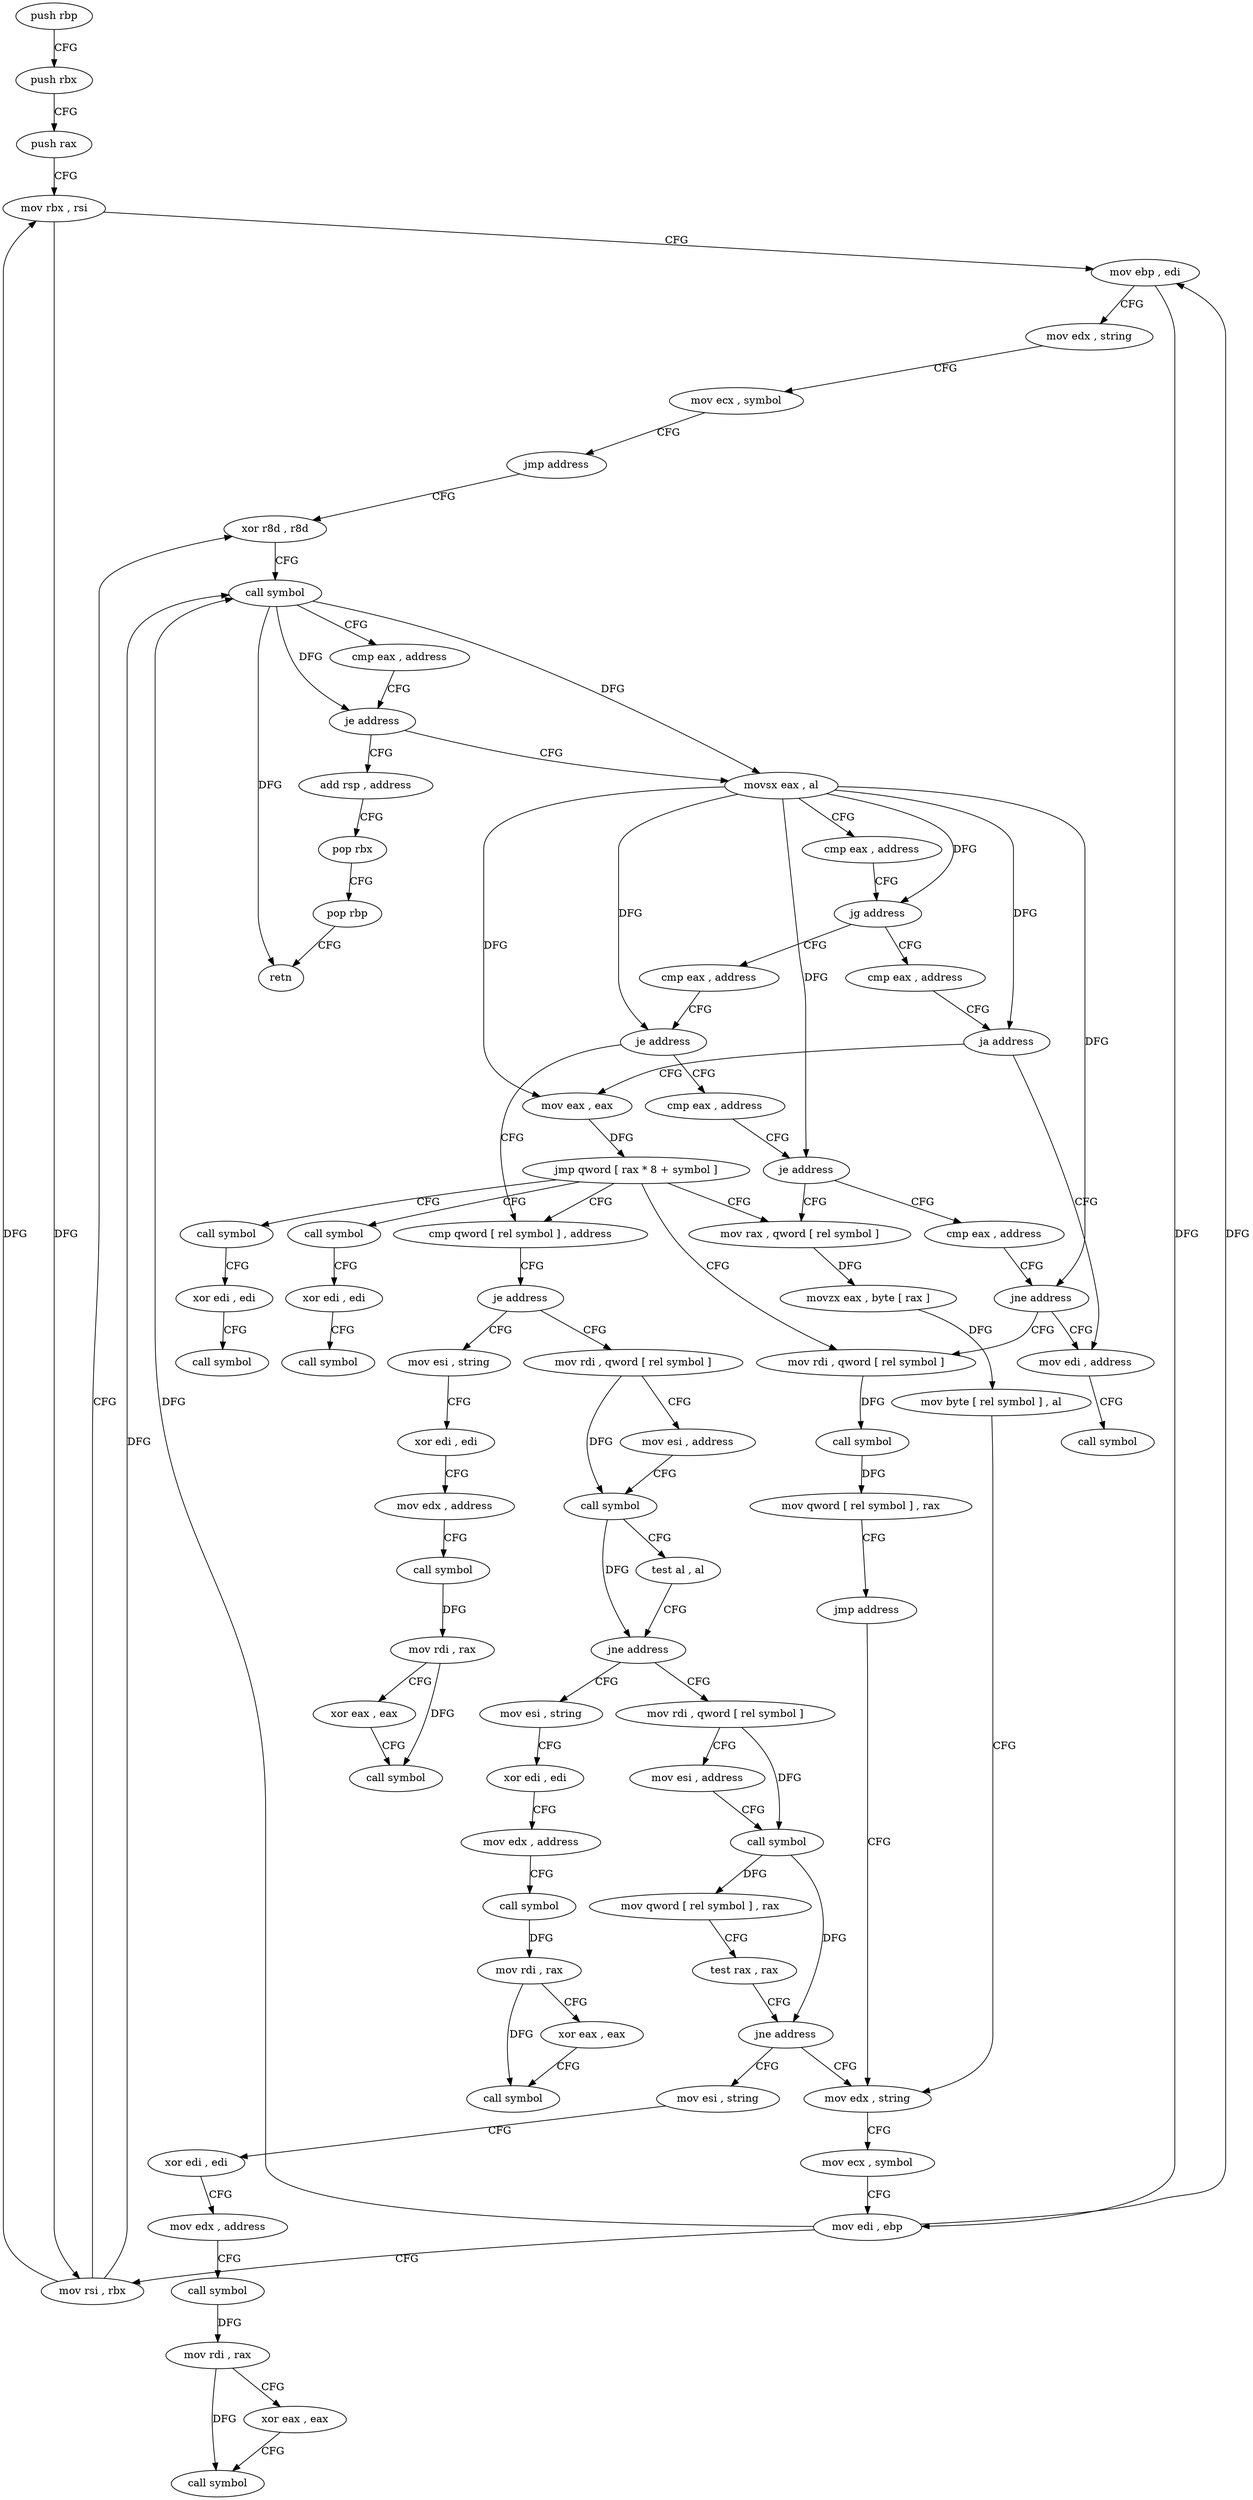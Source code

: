 digraph "func" {
"4216848" [label = "push rbp" ]
"4216849" [label = "push rbx" ]
"4216850" [label = "push rax" ]
"4216851" [label = "mov rbx , rsi" ]
"4216854" [label = "mov ebp , edi" ]
"4216856" [label = "mov edx , string" ]
"4216861" [label = "mov ecx , symbol" ]
"4216866" [label = "jmp address" ]
"4216911" [label = "xor r8d , r8d" ]
"4216914" [label = "call symbol" ]
"4216919" [label = "cmp eax , address" ]
"4216922" [label = "je address" ]
"4217158" [label = "add rsp , address" ]
"4216928" [label = "movsx eax , al" ]
"4217162" [label = "pop rbx" ]
"4217163" [label = "pop rbp" ]
"4217164" [label = "retn" ]
"4216931" [label = "cmp eax , address" ]
"4216934" [label = "jg address" ]
"4216960" [label = "cmp eax , address" ]
"4216936" [label = "cmp eax , address" ]
"4216963" [label = "je address" ]
"4217008" [label = "cmp qword [ rel symbol ] , address" ]
"4216965" [label = "cmp eax , address" ]
"4216939" [label = "ja address" ]
"4217189" [label = "mov edi , address" ]
"4216945" [label = "mov eax , eax" ]
"4217016" [label = "je address" ]
"4217045" [label = "mov rdi , qword [ rel symbol ]" ]
"4217018" [label = "mov esi , string" ]
"4216968" [label = "je address" ]
"4216880" [label = "mov rax , qword [ rel symbol ]" ]
"4216970" [label = "cmp eax , address" ]
"4217194" [label = "call symbol" ]
"4216947" [label = "jmp qword [ rax * 8 + symbol ]" ]
"4216979" [label = "mov rdi , qword [ rel symbol ]" ]
"4217165" [label = "call symbol" ]
"4217177" [label = "call symbol" ]
"4217052" [label = "mov esi , address" ]
"4217057" [label = "call symbol" ]
"4217062" [label = "test al , al" ]
"4217064" [label = "jne address" ]
"4217093" [label = "mov rdi , qword [ rel symbol ]" ]
"4217066" [label = "mov esi , string" ]
"4217023" [label = "xor edi , edi" ]
"4217025" [label = "mov edx , address" ]
"4217030" [label = "call symbol" ]
"4217035" [label = "mov rdi , rax" ]
"4217038" [label = "xor eax , eax" ]
"4217040" [label = "call symbol" ]
"4216887" [label = "movzx eax , byte [ rax ]" ]
"4216890" [label = "mov byte [ rel symbol ] , al" ]
"4216896" [label = "mov edx , string" ]
"4216973" [label = "jne address" ]
"4216986" [label = "call symbol" ]
"4216991" [label = "mov qword [ rel symbol ] , rax" ]
"4216998" [label = "jmp address" ]
"4217170" [label = "xor edi , edi" ]
"4217172" [label = "call symbol" ]
"4217182" [label = "xor edi , edi" ]
"4217184" [label = "call symbol" ]
"4217100" [label = "mov esi , address" ]
"4217105" [label = "call symbol" ]
"4217110" [label = "mov qword [ rel symbol ] , rax" ]
"4217117" [label = "test rax , rax" ]
"4217120" [label = "jne address" ]
"4217126" [label = "mov esi , string" ]
"4217071" [label = "xor edi , edi" ]
"4217073" [label = "mov edx , address" ]
"4217078" [label = "call symbol" ]
"4217083" [label = "mov rdi , rax" ]
"4217086" [label = "xor eax , eax" ]
"4217088" [label = "call symbol" ]
"4216901" [label = "mov ecx , symbol" ]
"4216906" [label = "mov edi , ebp" ]
"4216908" [label = "mov rsi , rbx" ]
"4217131" [label = "xor edi , edi" ]
"4217133" [label = "mov edx , address" ]
"4217138" [label = "call symbol" ]
"4217143" [label = "mov rdi , rax" ]
"4217146" [label = "xor eax , eax" ]
"4217148" [label = "call symbol" ]
"4216848" -> "4216849" [ label = "CFG" ]
"4216849" -> "4216850" [ label = "CFG" ]
"4216850" -> "4216851" [ label = "CFG" ]
"4216851" -> "4216854" [ label = "CFG" ]
"4216851" -> "4216908" [ label = "DFG" ]
"4216854" -> "4216856" [ label = "CFG" ]
"4216854" -> "4216906" [ label = "DFG" ]
"4216856" -> "4216861" [ label = "CFG" ]
"4216861" -> "4216866" [ label = "CFG" ]
"4216866" -> "4216911" [ label = "CFG" ]
"4216911" -> "4216914" [ label = "CFG" ]
"4216914" -> "4216919" [ label = "CFG" ]
"4216914" -> "4216922" [ label = "DFG" ]
"4216914" -> "4217164" [ label = "DFG" ]
"4216914" -> "4216928" [ label = "DFG" ]
"4216919" -> "4216922" [ label = "CFG" ]
"4216922" -> "4217158" [ label = "CFG" ]
"4216922" -> "4216928" [ label = "CFG" ]
"4217158" -> "4217162" [ label = "CFG" ]
"4216928" -> "4216931" [ label = "CFG" ]
"4216928" -> "4216934" [ label = "DFG" ]
"4216928" -> "4216963" [ label = "DFG" ]
"4216928" -> "4216939" [ label = "DFG" ]
"4216928" -> "4216968" [ label = "DFG" ]
"4216928" -> "4216945" [ label = "DFG" ]
"4216928" -> "4216973" [ label = "DFG" ]
"4217162" -> "4217163" [ label = "CFG" ]
"4217163" -> "4217164" [ label = "CFG" ]
"4216931" -> "4216934" [ label = "CFG" ]
"4216934" -> "4216960" [ label = "CFG" ]
"4216934" -> "4216936" [ label = "CFG" ]
"4216960" -> "4216963" [ label = "CFG" ]
"4216936" -> "4216939" [ label = "CFG" ]
"4216963" -> "4217008" [ label = "CFG" ]
"4216963" -> "4216965" [ label = "CFG" ]
"4217008" -> "4217016" [ label = "CFG" ]
"4216965" -> "4216968" [ label = "CFG" ]
"4216939" -> "4217189" [ label = "CFG" ]
"4216939" -> "4216945" [ label = "CFG" ]
"4217189" -> "4217194" [ label = "CFG" ]
"4216945" -> "4216947" [ label = "DFG" ]
"4217016" -> "4217045" [ label = "CFG" ]
"4217016" -> "4217018" [ label = "CFG" ]
"4217045" -> "4217052" [ label = "CFG" ]
"4217045" -> "4217057" [ label = "DFG" ]
"4217018" -> "4217023" [ label = "CFG" ]
"4216968" -> "4216880" [ label = "CFG" ]
"4216968" -> "4216970" [ label = "CFG" ]
"4216880" -> "4216887" [ label = "DFG" ]
"4216970" -> "4216973" [ label = "CFG" ]
"4216947" -> "4216880" [ label = "CFG" ]
"4216947" -> "4216979" [ label = "CFG" ]
"4216947" -> "4217008" [ label = "CFG" ]
"4216947" -> "4217165" [ label = "CFG" ]
"4216947" -> "4217177" [ label = "CFG" ]
"4216979" -> "4216986" [ label = "DFG" ]
"4217165" -> "4217170" [ label = "CFG" ]
"4217177" -> "4217182" [ label = "CFG" ]
"4217052" -> "4217057" [ label = "CFG" ]
"4217057" -> "4217062" [ label = "CFG" ]
"4217057" -> "4217064" [ label = "DFG" ]
"4217062" -> "4217064" [ label = "CFG" ]
"4217064" -> "4217093" [ label = "CFG" ]
"4217064" -> "4217066" [ label = "CFG" ]
"4217093" -> "4217100" [ label = "CFG" ]
"4217093" -> "4217105" [ label = "DFG" ]
"4217066" -> "4217071" [ label = "CFG" ]
"4217023" -> "4217025" [ label = "CFG" ]
"4217025" -> "4217030" [ label = "CFG" ]
"4217030" -> "4217035" [ label = "DFG" ]
"4217035" -> "4217038" [ label = "CFG" ]
"4217035" -> "4217040" [ label = "DFG" ]
"4217038" -> "4217040" [ label = "CFG" ]
"4216887" -> "4216890" [ label = "DFG" ]
"4216890" -> "4216896" [ label = "CFG" ]
"4216896" -> "4216901" [ label = "CFG" ]
"4216973" -> "4217189" [ label = "CFG" ]
"4216973" -> "4216979" [ label = "CFG" ]
"4216986" -> "4216991" [ label = "DFG" ]
"4216991" -> "4216998" [ label = "CFG" ]
"4216998" -> "4216896" [ label = "CFG" ]
"4217170" -> "4217172" [ label = "CFG" ]
"4217182" -> "4217184" [ label = "CFG" ]
"4217100" -> "4217105" [ label = "CFG" ]
"4217105" -> "4217110" [ label = "DFG" ]
"4217105" -> "4217120" [ label = "DFG" ]
"4217110" -> "4217117" [ label = "CFG" ]
"4217117" -> "4217120" [ label = "CFG" ]
"4217120" -> "4216896" [ label = "CFG" ]
"4217120" -> "4217126" [ label = "CFG" ]
"4217126" -> "4217131" [ label = "CFG" ]
"4217071" -> "4217073" [ label = "CFG" ]
"4217073" -> "4217078" [ label = "CFG" ]
"4217078" -> "4217083" [ label = "DFG" ]
"4217083" -> "4217086" [ label = "CFG" ]
"4217083" -> "4217088" [ label = "DFG" ]
"4217086" -> "4217088" [ label = "CFG" ]
"4216901" -> "4216906" [ label = "CFG" ]
"4216906" -> "4216908" [ label = "CFG" ]
"4216906" -> "4216854" [ label = "DFG" ]
"4216906" -> "4216914" [ label = "DFG" ]
"4216908" -> "4216911" [ label = "CFG" ]
"4216908" -> "4216851" [ label = "DFG" ]
"4216908" -> "4216914" [ label = "DFG" ]
"4217131" -> "4217133" [ label = "CFG" ]
"4217133" -> "4217138" [ label = "CFG" ]
"4217138" -> "4217143" [ label = "DFG" ]
"4217143" -> "4217146" [ label = "CFG" ]
"4217143" -> "4217148" [ label = "DFG" ]
"4217146" -> "4217148" [ label = "CFG" ]
}
